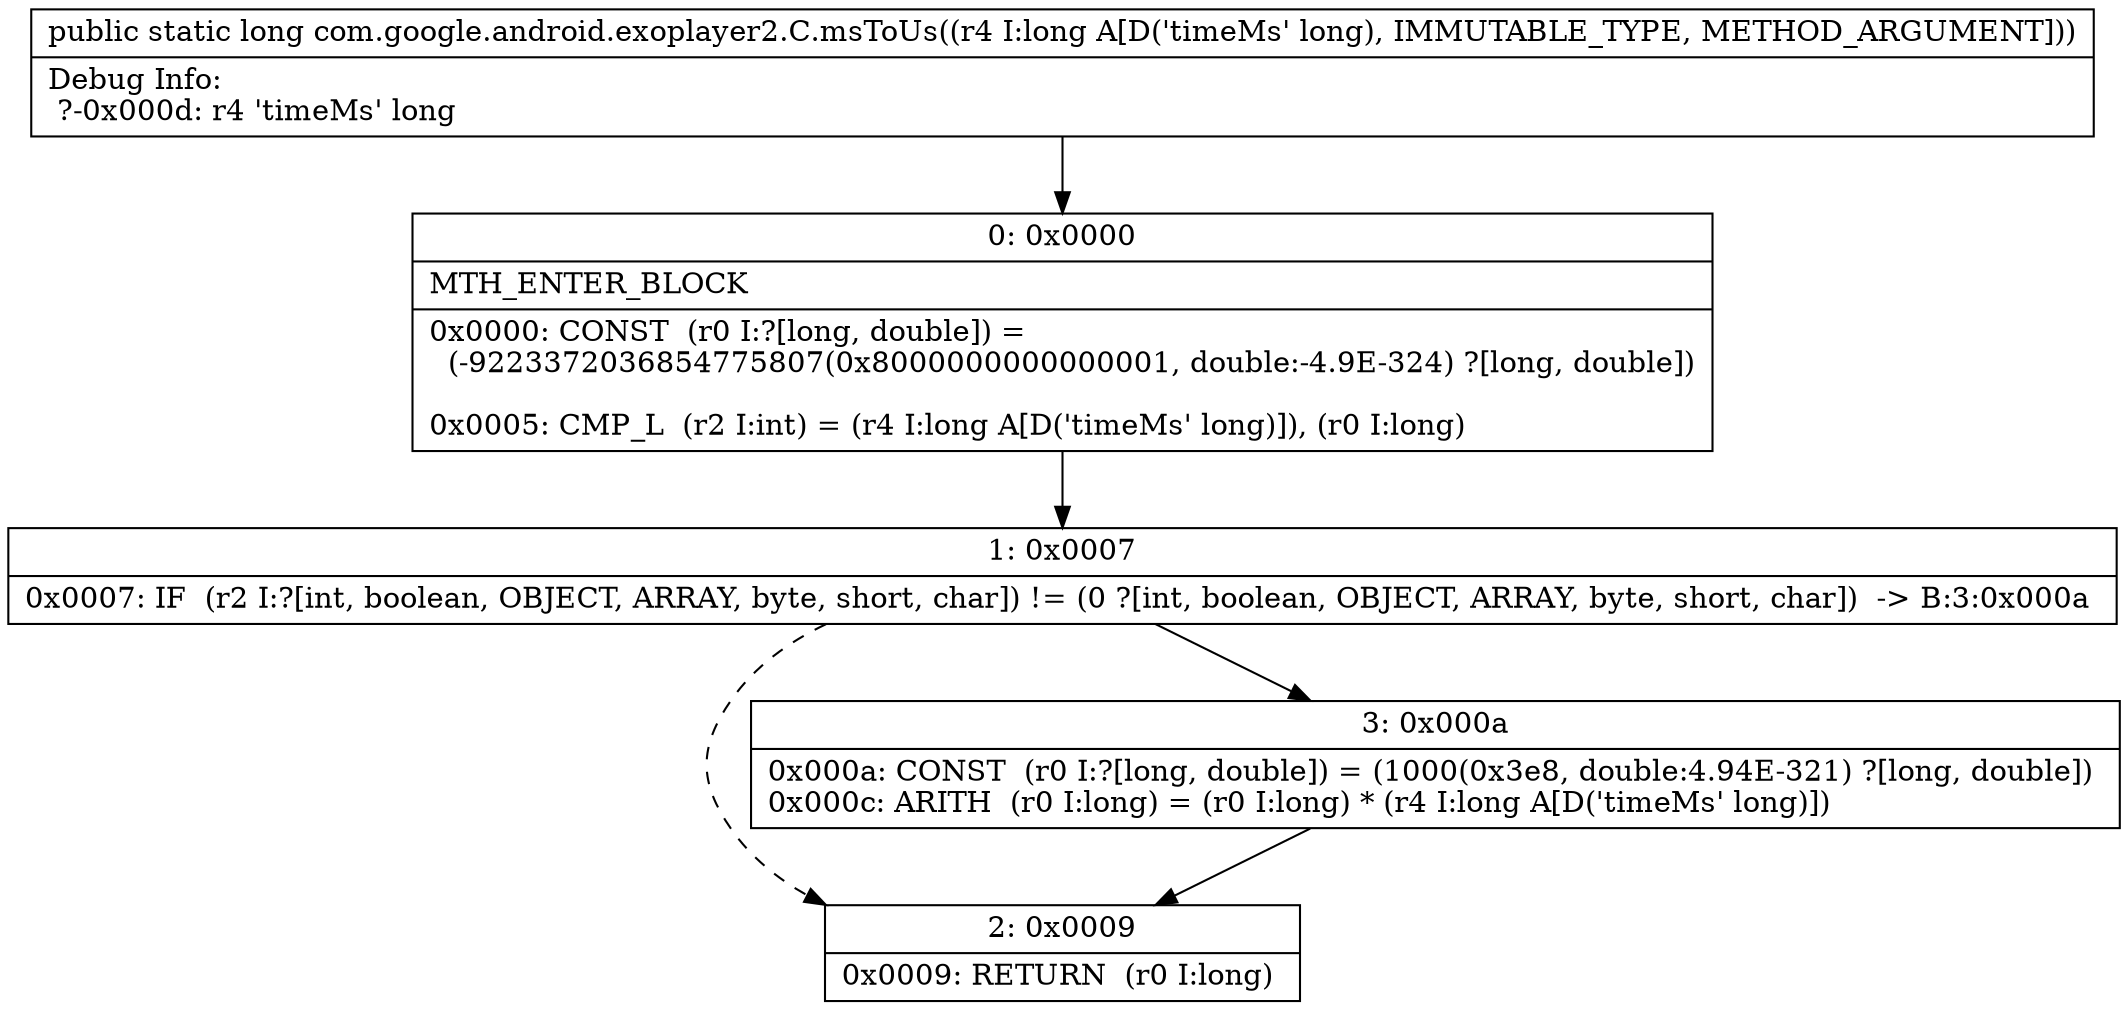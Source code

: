 digraph "CFG forcom.google.android.exoplayer2.C.msToUs(J)J" {
Node_0 [shape=record,label="{0\:\ 0x0000|MTH_ENTER_BLOCK\l|0x0000: CONST  (r0 I:?[long, double]) = \l  (\-9223372036854775807(0x8000000000000001, double:\-4.9E\-324) ?[long, double])\l \l0x0005: CMP_L  (r2 I:int) = (r4 I:long A[D('timeMs' long)]), (r0 I:long) \l}"];
Node_1 [shape=record,label="{1\:\ 0x0007|0x0007: IF  (r2 I:?[int, boolean, OBJECT, ARRAY, byte, short, char]) != (0 ?[int, boolean, OBJECT, ARRAY, byte, short, char])  \-\> B:3:0x000a \l}"];
Node_2 [shape=record,label="{2\:\ 0x0009|0x0009: RETURN  (r0 I:long) \l}"];
Node_3 [shape=record,label="{3\:\ 0x000a|0x000a: CONST  (r0 I:?[long, double]) = (1000(0x3e8, double:4.94E\-321) ?[long, double]) \l0x000c: ARITH  (r0 I:long) = (r0 I:long) * (r4 I:long A[D('timeMs' long)]) \l}"];
MethodNode[shape=record,label="{public static long com.google.android.exoplayer2.C.msToUs((r4 I:long A[D('timeMs' long), IMMUTABLE_TYPE, METHOD_ARGUMENT]))  | Debug Info:\l  ?\-0x000d: r4 'timeMs' long\l}"];
MethodNode -> Node_0;
Node_0 -> Node_1;
Node_1 -> Node_2[style=dashed];
Node_1 -> Node_3;
Node_3 -> Node_2;
}

